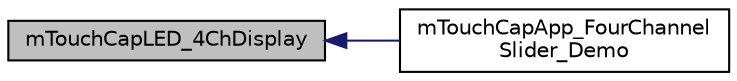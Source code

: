 digraph "mTouchCapLED_4ChDisplay"
{
  edge [fontname="Helvetica",fontsize="10",labelfontname="Helvetica",labelfontsize="10"];
  node [fontname="Helvetica",fontsize="10",shape=record];
  rankdir="LR";
  Node1 [label="mTouchCapLED_4ChDisplay",height=0.2,width=0.4,color="black", fillcolor="grey75", style="filled", fontcolor="black"];
  Node1 -> Node2 [dir="back",color="midnightblue",fontsize="10",style="solid",fontname="Helvetica"];
  Node2 [label="mTouchCapApp_FourChannel\lSlider_Demo",height=0.2,width=0.4,color="black", fillcolor="white", style="filled",URL="$m_touch_cap_app___four_chan_slider_8c.html#afc8d4445368e98f30d6cda1f80114b65"];
}
